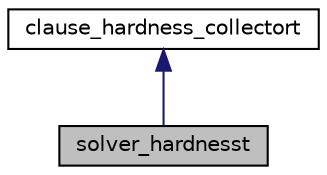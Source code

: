 digraph "solver_hardnesst"
{
 // LATEX_PDF_SIZE
  bgcolor="transparent";
  edge [fontname="Helvetica",fontsize="10",labelfontname="Helvetica",labelfontsize="10"];
  node [fontname="Helvetica",fontsize="10",shape=record];
  Node1 [label="solver_hardnesst",height=0.2,width=0.4,color="black", fillcolor="grey75", style="filled", fontcolor="black",tooltip="A structure that facilitates collecting the complexity statistics from a decision procedure."];
  Node2 -> Node1 [dir="back",color="midnightblue",fontsize="10",style="solid",fontname="Helvetica"];
  Node2 [label="clause_hardness_collectort",height=0.2,width=0.4,color="black",URL="$classclause__hardness__collectort.html",tooltip=" "];
}
